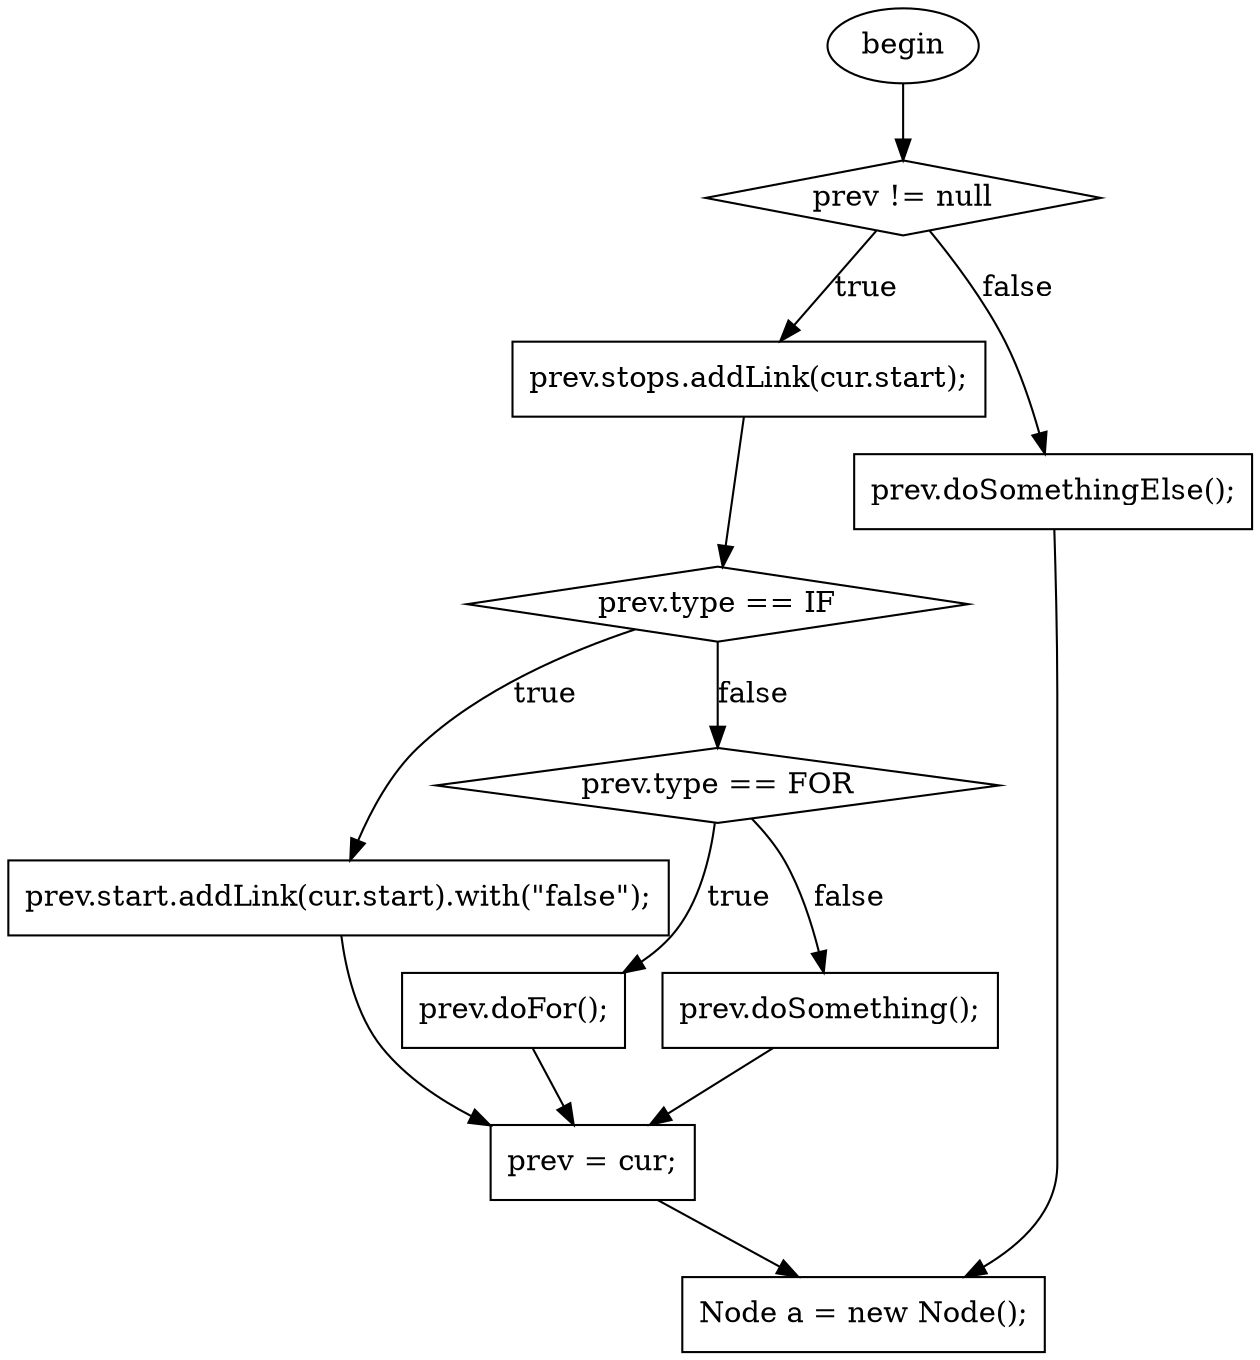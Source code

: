 digraph G{
F0T0[ shape=ellipse, label="begin", style="filled", fillcolor="white"]
F54T487[ shape=diamond, label="prev != null", style="filled", fillcolor="white"]
F90T119[ shape=box, label="prev.stops.addLink(cur.start);", style="filled", fillcolor="white"]
F137T380[ shape=diamond, label="prev.type == IF", style="filled", fillcolor="white"]
F178T221[ shape=box, label="prev.start.addLink(cur.start).with(\"false\");", style="filled", fillcolor="white"]
F246T380TelseIf[ shape=diamond, label="prev.type == FOR", style="filled", fillcolor="white"]
F287T299[ shape=box, label="prev.doFor();", style="filled", fillcolor="white"]
F344T362[ shape=box, label="prev.doSomething();", style="filled", fillcolor="white"]
F398T408[ shape=box, label="prev = cur;", style="filled", fillcolor="white"]
F449T471[ shape=box, label="prev.doSomethingElse();", style="filled", fillcolor="white"]
F503T522[ shape=box, label="Node a = new Node();", style="filled", fillcolor="white"]
F0T0 -> F54T487
F90T119 -> F137T380
F344T362 -> F398T408
F449T471 -> F503T522
F54T487 -> F90T119[label="true"]
F54T487 -> F449T471[label="false"]
F137T380 -> F178T221[label="true"]
F137T380 -> F246T380TelseIf[label="false"]
F246T380TelseIf -> F287T299[label="true"]
F246T380TelseIf -> F344T362[label="false"]
F178T221 -> F398T408
F287T299 -> F398T408
F398T408 -> F503T522
}
